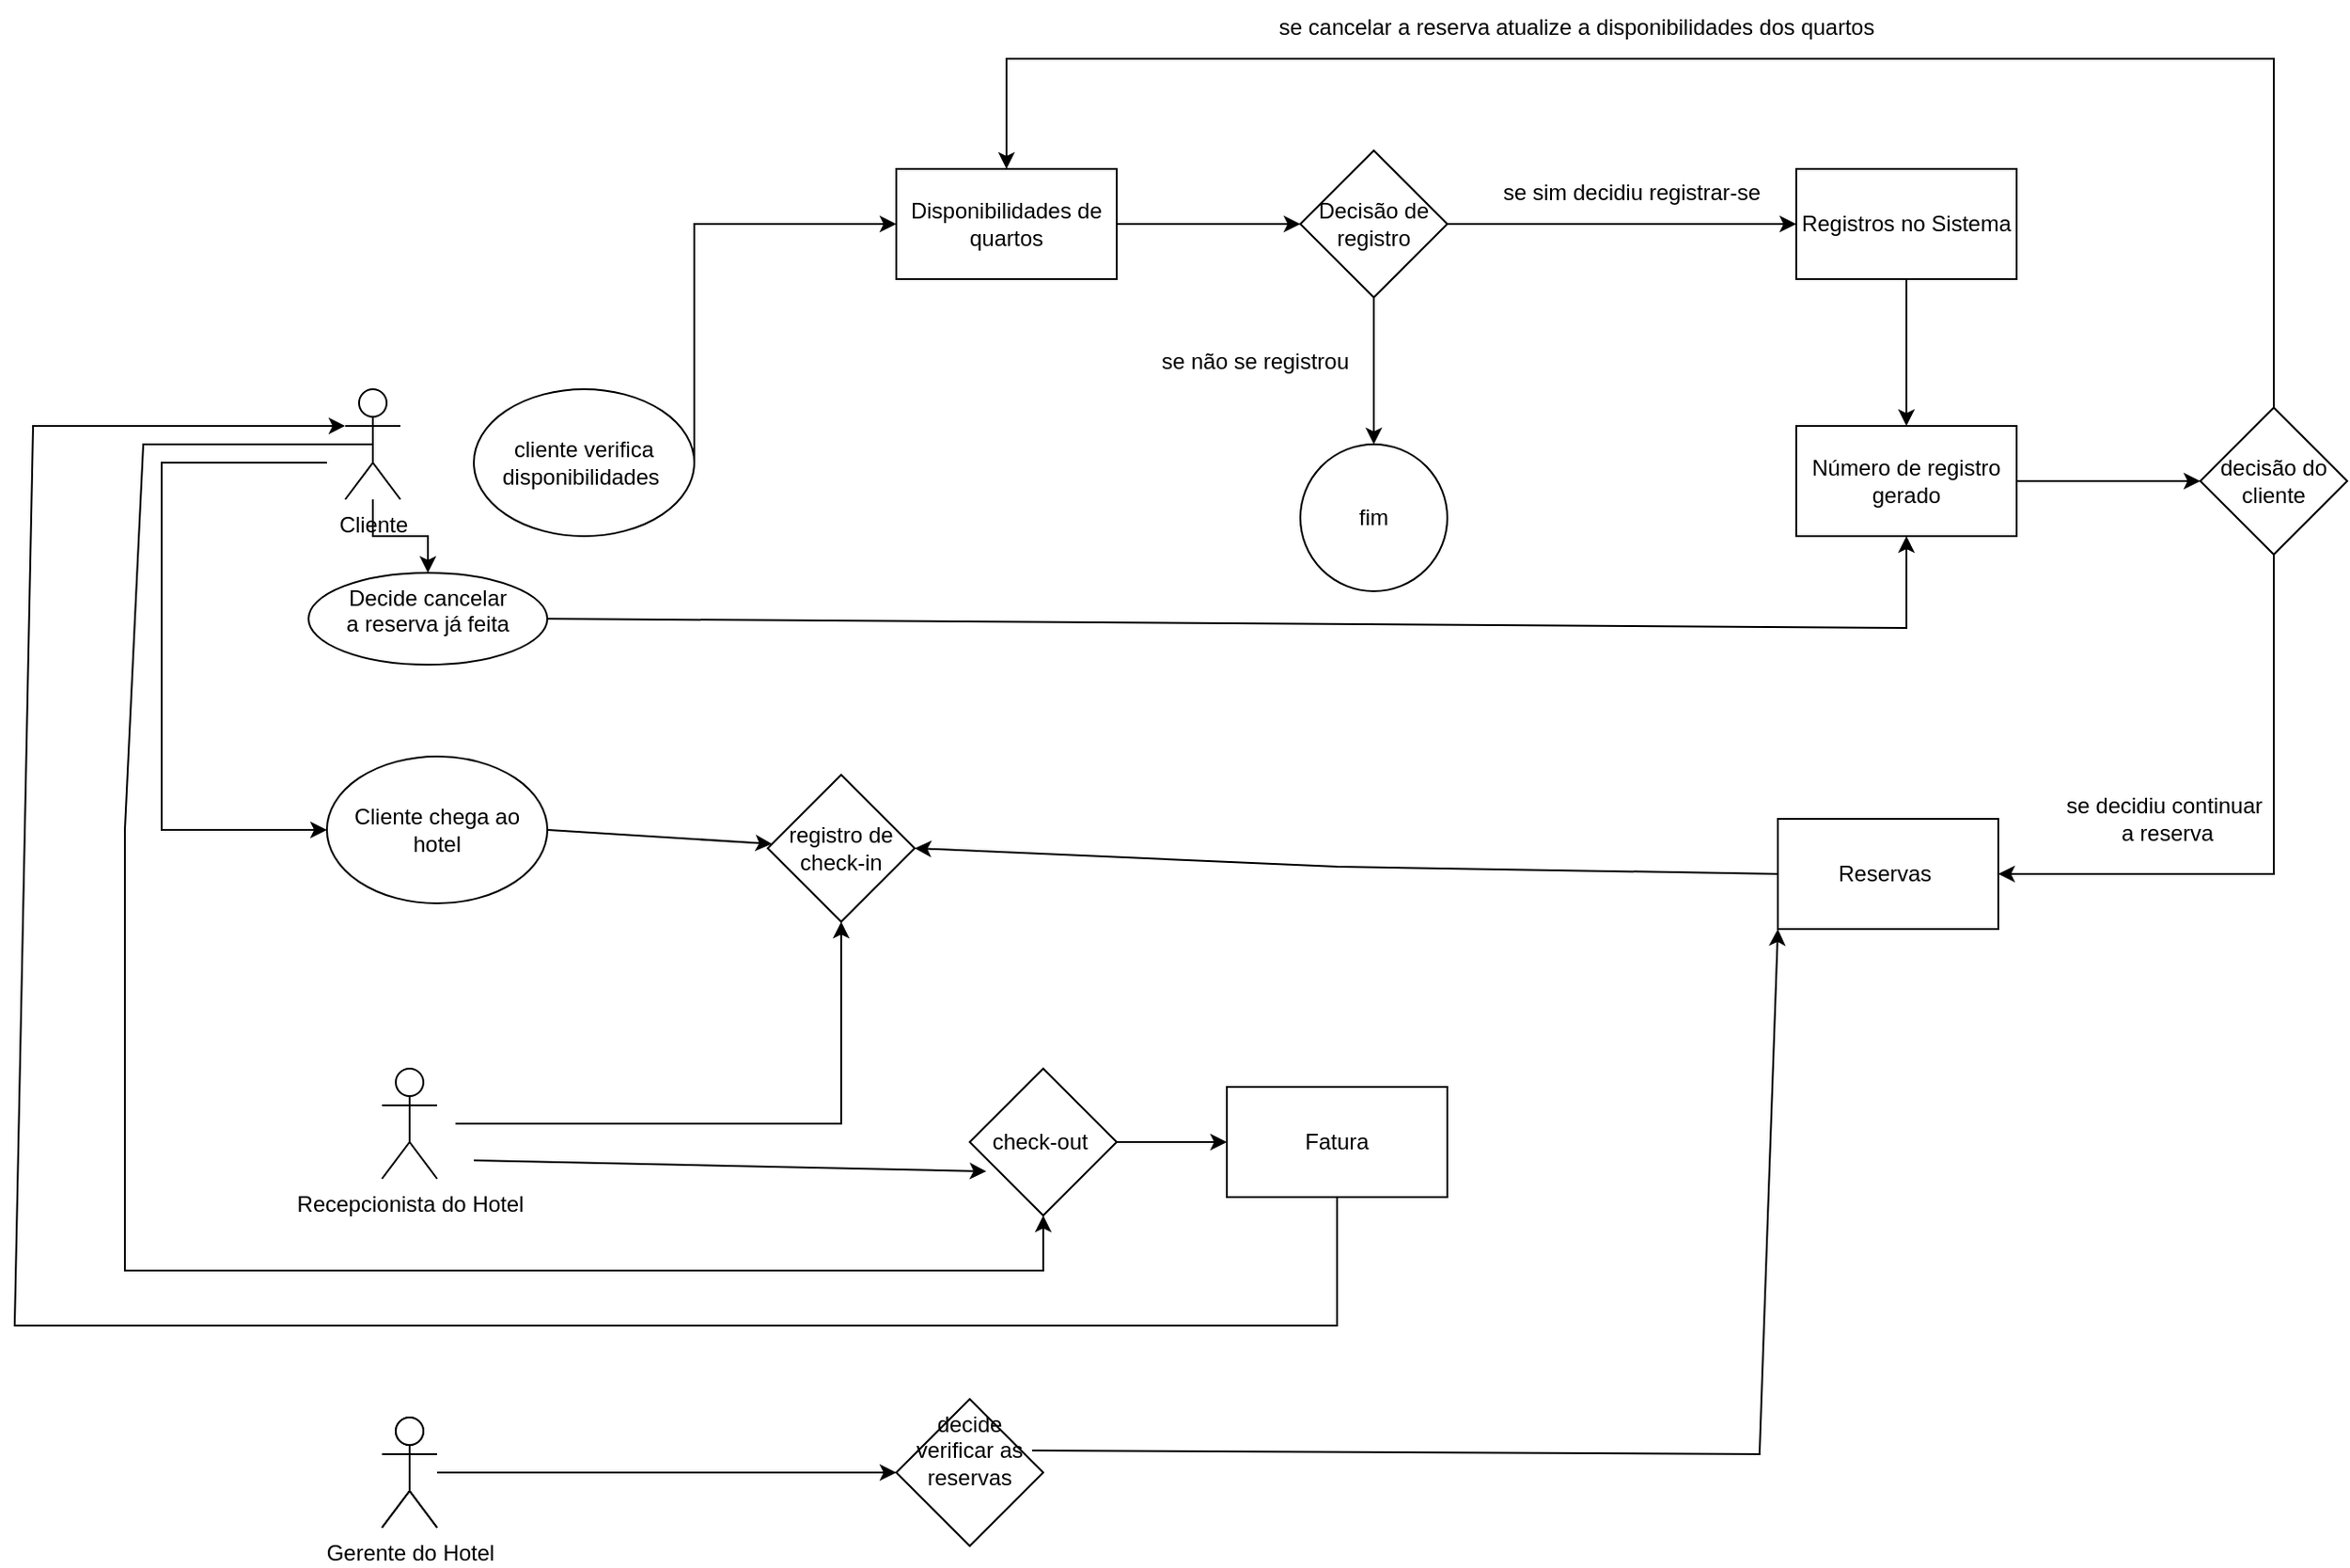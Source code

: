 <mxfile version="22.0.8" type="device">
  <diagram name="Página-1" id="PyaGnjLZzP0qq1rLDIXX">
    <mxGraphModel dx="2856" dy="929" grid="1" gridSize="10" guides="1" tooltips="1" connect="1" arrows="1" fold="1" page="1" pageScale="1" pageWidth="1169" pageHeight="827" math="0" shadow="0">
      <root>
        <mxCell id="0" />
        <mxCell id="1" parent="0" />
        <mxCell id="TrnSJ_s4TAhDEZTInjrY-58" value="" style="edgeStyle=orthogonalEdgeStyle;rounded=0;orthogonalLoop=1;jettySize=auto;html=1;" edge="1" parent="1" source="TrnSJ_s4TAhDEZTInjrY-4" target="TrnSJ_s4TAhDEZTInjrY-57">
          <mxGeometry relative="1" as="geometry" />
        </mxCell>
        <mxCell id="TrnSJ_s4TAhDEZTInjrY-4" value="Cliente" style="shape=umlActor;verticalLabelPosition=bottom;verticalAlign=top;html=1;" vertex="1" parent="1">
          <mxGeometry x="182" y="217" width="30" height="60" as="geometry" />
        </mxCell>
        <mxCell id="TrnSJ_s4TAhDEZTInjrY-18" value="Recepcionista do Hotel" style="shape=umlActor;verticalLabelPosition=bottom;verticalAlign=top;html=1;" vertex="1" parent="1">
          <mxGeometry x="202" y="587" width="30" height="60" as="geometry" />
        </mxCell>
        <mxCell id="TrnSJ_s4TAhDEZTInjrY-27" value="Gerente do Hotel" style="shape=umlActor;verticalLabelPosition=bottom;verticalAlign=top;html=1;" vertex="1" parent="1">
          <mxGeometry x="202" y="777" width="30" height="60" as="geometry" />
        </mxCell>
        <mxCell id="TrnSJ_s4TAhDEZTInjrY-78" value="" style="edgeStyle=orthogonalEdgeStyle;rounded=0;orthogonalLoop=1;jettySize=auto;html=1;" edge="1" parent="1" source="TrnSJ_s4TAhDEZTInjrY-28" target="TrnSJ_s4TAhDEZTInjrY-77">
          <mxGeometry relative="1" as="geometry" />
        </mxCell>
        <mxCell id="TrnSJ_s4TAhDEZTInjrY-28" value="" style="shape=umlActor;verticalLabelPosition=bottom;verticalAlign=top;html=1;" vertex="1" parent="1">
          <mxGeometry x="202" y="777" width="30" height="60" as="geometry" />
        </mxCell>
        <mxCell id="TrnSJ_s4TAhDEZTInjrY-49" value="" style="edgeStyle=orthogonalEdgeStyle;rounded=0;orthogonalLoop=1;jettySize=auto;html=1;" edge="1" parent="1" source="TrnSJ_s4TAhDEZTInjrY-44" target="TrnSJ_s4TAhDEZTInjrY-48">
          <mxGeometry relative="1" as="geometry" />
        </mxCell>
        <mxCell id="TrnSJ_s4TAhDEZTInjrY-44" value="Disponibilidades de quartos" style="rounded=0;whiteSpace=wrap;html=1;" vertex="1" parent="1">
          <mxGeometry x="482" y="97" width="120" height="60" as="geometry" />
        </mxCell>
        <mxCell id="TrnSJ_s4TAhDEZTInjrY-56" value="" style="edgeStyle=orthogonalEdgeStyle;rounded=0;orthogonalLoop=1;jettySize=auto;html=1;" edge="1" parent="1" source="TrnSJ_s4TAhDEZTInjrY-45" target="TrnSJ_s4TAhDEZTInjrY-55">
          <mxGeometry relative="1" as="geometry" />
        </mxCell>
        <mxCell id="TrnSJ_s4TAhDEZTInjrY-45" value="Registros no Sistema" style="rounded=0;whiteSpace=wrap;html=1;" vertex="1" parent="1">
          <mxGeometry x="972" y="97" width="120" height="60" as="geometry" />
        </mxCell>
        <mxCell id="TrnSJ_s4TAhDEZTInjrY-46" value="cliente verifica disponibilidades&amp;nbsp;" style="ellipse;whiteSpace=wrap;html=1;" vertex="1" parent="1">
          <mxGeometry x="252" y="217" width="120" height="80" as="geometry" />
        </mxCell>
        <mxCell id="TrnSJ_s4TAhDEZTInjrY-47" value="" style="endArrow=classic;html=1;rounded=0;exitX=1;exitY=0.5;exitDx=0;exitDy=0;entryX=0;entryY=0.5;entryDx=0;entryDy=0;" edge="1" parent="1" source="TrnSJ_s4TAhDEZTInjrY-46" target="TrnSJ_s4TAhDEZTInjrY-44">
          <mxGeometry width="50" height="50" relative="1" as="geometry">
            <mxPoint x="572" y="467" as="sourcePoint" />
            <mxPoint x="622" y="417" as="targetPoint" />
            <Array as="points">
              <mxPoint x="372" y="127" />
            </Array>
          </mxGeometry>
        </mxCell>
        <mxCell id="TrnSJ_s4TAhDEZTInjrY-53" value="" style="edgeStyle=orthogonalEdgeStyle;rounded=0;orthogonalLoop=1;jettySize=auto;html=1;" edge="1" parent="1" source="TrnSJ_s4TAhDEZTInjrY-48" target="TrnSJ_s4TAhDEZTInjrY-52">
          <mxGeometry relative="1" as="geometry" />
        </mxCell>
        <mxCell id="TrnSJ_s4TAhDEZTInjrY-48" value="Decisão de registro" style="rhombus;whiteSpace=wrap;html=1;rounded=0;" vertex="1" parent="1">
          <mxGeometry x="702" y="87" width="80" height="80" as="geometry" />
        </mxCell>
        <mxCell id="TrnSJ_s4TAhDEZTInjrY-50" value="" style="endArrow=classic;html=1;rounded=0;exitX=1;exitY=0.5;exitDx=0;exitDy=0;entryX=0;entryY=0.5;entryDx=0;entryDy=0;" edge="1" parent="1" source="TrnSJ_s4TAhDEZTInjrY-48" target="TrnSJ_s4TAhDEZTInjrY-45">
          <mxGeometry width="50" height="50" relative="1" as="geometry">
            <mxPoint x="572" y="467" as="sourcePoint" />
            <mxPoint x="622" y="417" as="targetPoint" />
          </mxGeometry>
        </mxCell>
        <mxCell id="TrnSJ_s4TAhDEZTInjrY-51" value="se sim decidiu registrar-se" style="text;html=1;align=center;verticalAlign=middle;resizable=0;points=[];autosize=1;strokeColor=none;fillColor=none;" vertex="1" parent="1">
          <mxGeometry x="802" y="95" width="160" height="30" as="geometry" />
        </mxCell>
        <mxCell id="TrnSJ_s4TAhDEZTInjrY-52" value="fim" style="ellipse;whiteSpace=wrap;html=1;rounded=0;" vertex="1" parent="1">
          <mxGeometry x="702" y="247" width="80" height="80" as="geometry" />
        </mxCell>
        <mxCell id="TrnSJ_s4TAhDEZTInjrY-54" value="se não se registrou" style="text;html=1;align=center;verticalAlign=middle;resizable=0;points=[];autosize=1;strokeColor=none;fillColor=none;" vertex="1" parent="1">
          <mxGeometry x="612" y="187" width="130" height="30" as="geometry" />
        </mxCell>
        <mxCell id="TrnSJ_s4TAhDEZTInjrY-61" value="" style="edgeStyle=orthogonalEdgeStyle;rounded=0;orthogonalLoop=1;jettySize=auto;html=1;" edge="1" parent="1" source="TrnSJ_s4TAhDEZTInjrY-55" target="TrnSJ_s4TAhDEZTInjrY-60">
          <mxGeometry relative="1" as="geometry" />
        </mxCell>
        <mxCell id="TrnSJ_s4TAhDEZTInjrY-55" value="Número de registro gerado" style="whiteSpace=wrap;html=1;rounded=0;" vertex="1" parent="1">
          <mxGeometry x="972" y="237" width="120" height="60" as="geometry" />
        </mxCell>
        <mxCell id="TrnSJ_s4TAhDEZTInjrY-57" value="Decide cancelar &lt;br&gt;a reserva já feita" style="ellipse;whiteSpace=wrap;html=1;verticalAlign=top;" vertex="1" parent="1">
          <mxGeometry x="162" y="317" width="130" height="50" as="geometry" />
        </mxCell>
        <mxCell id="TrnSJ_s4TAhDEZTInjrY-59" value="" style="endArrow=classic;html=1;rounded=0;exitX=1;exitY=0.5;exitDx=0;exitDy=0;entryX=0.5;entryY=1;entryDx=0;entryDy=0;" edge="1" parent="1" source="TrnSJ_s4TAhDEZTInjrY-57" target="TrnSJ_s4TAhDEZTInjrY-55">
          <mxGeometry width="50" height="50" relative="1" as="geometry">
            <mxPoint x="572" y="467" as="sourcePoint" />
            <mxPoint x="1032" y="387" as="targetPoint" />
            <Array as="points">
              <mxPoint x="1032" y="347" />
            </Array>
          </mxGeometry>
        </mxCell>
        <mxCell id="TrnSJ_s4TAhDEZTInjrY-60" value="decisão do cliente" style="rhombus;whiteSpace=wrap;html=1;rounded=0;" vertex="1" parent="1">
          <mxGeometry x="1192" y="227" width="80" height="80" as="geometry" />
        </mxCell>
        <mxCell id="TrnSJ_s4TAhDEZTInjrY-62" value="" style="endArrow=classic;html=1;rounded=0;exitX=0.5;exitY=0;exitDx=0;exitDy=0;entryX=0.5;entryY=0;entryDx=0;entryDy=0;" edge="1" parent="1" source="TrnSJ_s4TAhDEZTInjrY-60" target="TrnSJ_s4TAhDEZTInjrY-44">
          <mxGeometry width="50" height="50" relative="1" as="geometry">
            <mxPoint x="572" y="467" as="sourcePoint" />
            <mxPoint x="622" y="417" as="targetPoint" />
            <Array as="points">
              <mxPoint x="1232" y="37" />
              <mxPoint x="882" y="37" />
              <mxPoint x="542" y="37" />
            </Array>
          </mxGeometry>
        </mxCell>
        <mxCell id="TrnSJ_s4TAhDEZTInjrY-64" value="se cancelar a reserva atualize a disponibilidades dos quartos" style="text;html=1;align=center;verticalAlign=middle;resizable=0;points=[];autosize=1;strokeColor=none;fillColor=none;" vertex="1" parent="1">
          <mxGeometry x="677" y="5" width="350" height="30" as="geometry" />
        </mxCell>
        <mxCell id="TrnSJ_s4TAhDEZTInjrY-65" value="" style="endArrow=classic;html=1;rounded=0;exitX=0.5;exitY=1;exitDx=0;exitDy=0;entryX=1;entryY=0.5;entryDx=0;entryDy=0;" edge="1" parent="1" source="TrnSJ_s4TAhDEZTInjrY-60" target="TrnSJ_s4TAhDEZTInjrY-66">
          <mxGeometry width="50" height="50" relative="1" as="geometry">
            <mxPoint x="572" y="397" as="sourcePoint" />
            <mxPoint x="1232" y="507" as="targetPoint" />
            <Array as="points">
              <mxPoint x="1232" y="481" />
            </Array>
          </mxGeometry>
        </mxCell>
        <mxCell id="TrnSJ_s4TAhDEZTInjrY-66" value="Reservas&amp;nbsp;" style="rounded=0;whiteSpace=wrap;html=1;" vertex="1" parent="1">
          <mxGeometry x="962" y="451" width="120" height="60" as="geometry" />
        </mxCell>
        <mxCell id="TrnSJ_s4TAhDEZTInjrY-67" value="se decidiu continuar&lt;br&gt;&amp;nbsp;a reserva" style="text;html=1;align=center;verticalAlign=middle;resizable=0;points=[];autosize=1;strokeColor=none;fillColor=none;" vertex="1" parent="1">
          <mxGeometry x="1107" y="431" width="130" height="40" as="geometry" />
        </mxCell>
        <mxCell id="TrnSJ_s4TAhDEZTInjrY-68" value="Cliente chega ao hotel" style="ellipse;whiteSpace=wrap;html=1;" vertex="1" parent="1">
          <mxGeometry x="172" y="417" width="120" height="80" as="geometry" />
        </mxCell>
        <mxCell id="TrnSJ_s4TAhDEZTInjrY-69" value="" style="endArrow=classic;html=1;rounded=0;entryX=0;entryY=0.5;entryDx=0;entryDy=0;" edge="1" parent="1" target="TrnSJ_s4TAhDEZTInjrY-68">
          <mxGeometry width="50" height="50" relative="1" as="geometry">
            <mxPoint x="172" y="257" as="sourcePoint" />
            <mxPoint x="82" y="277" as="targetPoint" />
            <Array as="points">
              <mxPoint x="82" y="257" />
              <mxPoint x="82" y="457" />
            </Array>
          </mxGeometry>
        </mxCell>
        <mxCell id="TrnSJ_s4TAhDEZTInjrY-70" value="registro de check-in" style="rhombus;whiteSpace=wrap;html=1;" vertex="1" parent="1">
          <mxGeometry x="412" y="427" width="80" height="80" as="geometry" />
        </mxCell>
        <mxCell id="TrnSJ_s4TAhDEZTInjrY-71" value="" style="endArrow=classic;html=1;rounded=0;exitX=1;exitY=0.5;exitDx=0;exitDy=0;" edge="1" parent="1" source="TrnSJ_s4TAhDEZTInjrY-68" target="TrnSJ_s4TAhDEZTInjrY-70">
          <mxGeometry width="50" height="50" relative="1" as="geometry">
            <mxPoint x="572" y="497" as="sourcePoint" />
            <mxPoint x="622" y="447" as="targetPoint" />
          </mxGeometry>
        </mxCell>
        <mxCell id="TrnSJ_s4TAhDEZTInjrY-72" value="" style="endArrow=classic;html=1;rounded=0;entryX=0.5;entryY=1;entryDx=0;entryDy=0;" edge="1" parent="1" target="TrnSJ_s4TAhDEZTInjrY-70">
          <mxGeometry width="50" height="50" relative="1" as="geometry">
            <mxPoint x="242" y="617" as="sourcePoint" />
            <mxPoint x="622" y="447" as="targetPoint" />
            <Array as="points">
              <mxPoint x="452" y="617" />
            </Array>
          </mxGeometry>
        </mxCell>
        <mxCell id="TrnSJ_s4TAhDEZTInjrY-73" value="" style="endArrow=classic;html=1;rounded=0;exitX=0;exitY=0.5;exitDx=0;exitDy=0;entryX=1;entryY=0.5;entryDx=0;entryDy=0;" edge="1" parent="1" source="TrnSJ_s4TAhDEZTInjrY-66" target="TrnSJ_s4TAhDEZTInjrY-70">
          <mxGeometry width="50" height="50" relative="1" as="geometry">
            <mxPoint x="572" y="497" as="sourcePoint" />
            <mxPoint x="622" y="447" as="targetPoint" />
            <Array as="points">
              <mxPoint x="722" y="477" />
            </Array>
          </mxGeometry>
        </mxCell>
        <mxCell id="TrnSJ_s4TAhDEZTInjrY-77" value="decide verificar as reservas" style="rhombus;whiteSpace=wrap;html=1;verticalAlign=top;" vertex="1" parent="1">
          <mxGeometry x="482" y="767" width="80" height="80" as="geometry" />
        </mxCell>
        <mxCell id="TrnSJ_s4TAhDEZTInjrY-79" value="" style="endArrow=classic;html=1;rounded=0;exitX=0.925;exitY=0.35;exitDx=0;exitDy=0;exitPerimeter=0;entryX=0;entryY=1;entryDx=0;entryDy=0;" edge="1" parent="1" source="TrnSJ_s4TAhDEZTInjrY-77" target="TrnSJ_s4TAhDEZTInjrY-66">
          <mxGeometry width="50" height="50" relative="1" as="geometry">
            <mxPoint x="572" y="687" as="sourcePoint" />
            <mxPoint x="622" y="637" as="targetPoint" />
            <Array as="points">
              <mxPoint x="952" y="797" />
            </Array>
          </mxGeometry>
        </mxCell>
        <mxCell id="TrnSJ_s4TAhDEZTInjrY-85" value="" style="edgeStyle=orthogonalEdgeStyle;rounded=0;orthogonalLoop=1;jettySize=auto;html=1;" edge="1" parent="1" source="TrnSJ_s4TAhDEZTInjrY-81" target="TrnSJ_s4TAhDEZTInjrY-84">
          <mxGeometry relative="1" as="geometry" />
        </mxCell>
        <mxCell id="TrnSJ_s4TAhDEZTInjrY-81" value="check-out&amp;nbsp;" style="rhombus;whiteSpace=wrap;html=1;" vertex="1" parent="1">
          <mxGeometry x="522" y="587" width="80" height="80" as="geometry" />
        </mxCell>
        <mxCell id="TrnSJ_s4TAhDEZTInjrY-82" value="" style="endArrow=classic;html=1;rounded=0;entryX=0.113;entryY=0.7;entryDx=0;entryDy=0;entryPerimeter=0;" edge="1" parent="1" target="TrnSJ_s4TAhDEZTInjrY-81">
          <mxGeometry width="50" height="50" relative="1" as="geometry">
            <mxPoint x="252" y="637" as="sourcePoint" />
            <mxPoint x="622" y="437" as="targetPoint" />
          </mxGeometry>
        </mxCell>
        <mxCell id="TrnSJ_s4TAhDEZTInjrY-84" value="Fatura" style="whiteSpace=wrap;html=1;" vertex="1" parent="1">
          <mxGeometry x="662" y="597" width="120" height="60" as="geometry" />
        </mxCell>
        <mxCell id="TrnSJ_s4TAhDEZTInjrY-86" value="" style="endArrow=classic;html=1;rounded=0;exitX=0.5;exitY=1;exitDx=0;exitDy=0;entryX=0;entryY=0.333;entryDx=0;entryDy=0;entryPerimeter=0;" edge="1" parent="1" source="TrnSJ_s4TAhDEZTInjrY-84" target="TrnSJ_s4TAhDEZTInjrY-4">
          <mxGeometry width="50" height="50" relative="1" as="geometry">
            <mxPoint x="572" y="487" as="sourcePoint" />
            <mxPoint x="622" y="437" as="targetPoint" />
            <Array as="points">
              <mxPoint x="722" y="727" />
              <mxPoint x="2" y="727" />
              <mxPoint x="12" y="237" />
            </Array>
          </mxGeometry>
        </mxCell>
        <mxCell id="TrnSJ_s4TAhDEZTInjrY-87" value="" style="endArrow=classic;html=1;rounded=0;exitX=0.5;exitY=0.5;exitDx=0;exitDy=0;exitPerimeter=0;entryX=0.5;entryY=1;entryDx=0;entryDy=0;" edge="1" parent="1" source="TrnSJ_s4TAhDEZTInjrY-4" target="TrnSJ_s4TAhDEZTInjrY-81">
          <mxGeometry width="50" height="50" relative="1" as="geometry">
            <mxPoint x="572" y="587" as="sourcePoint" />
            <mxPoint x="622" y="537" as="targetPoint" />
            <Array as="points">
              <mxPoint x="72" y="247" />
              <mxPoint x="62" y="457" />
              <mxPoint x="62" y="697" />
              <mxPoint x="562" y="697" />
            </Array>
          </mxGeometry>
        </mxCell>
      </root>
    </mxGraphModel>
  </diagram>
</mxfile>
